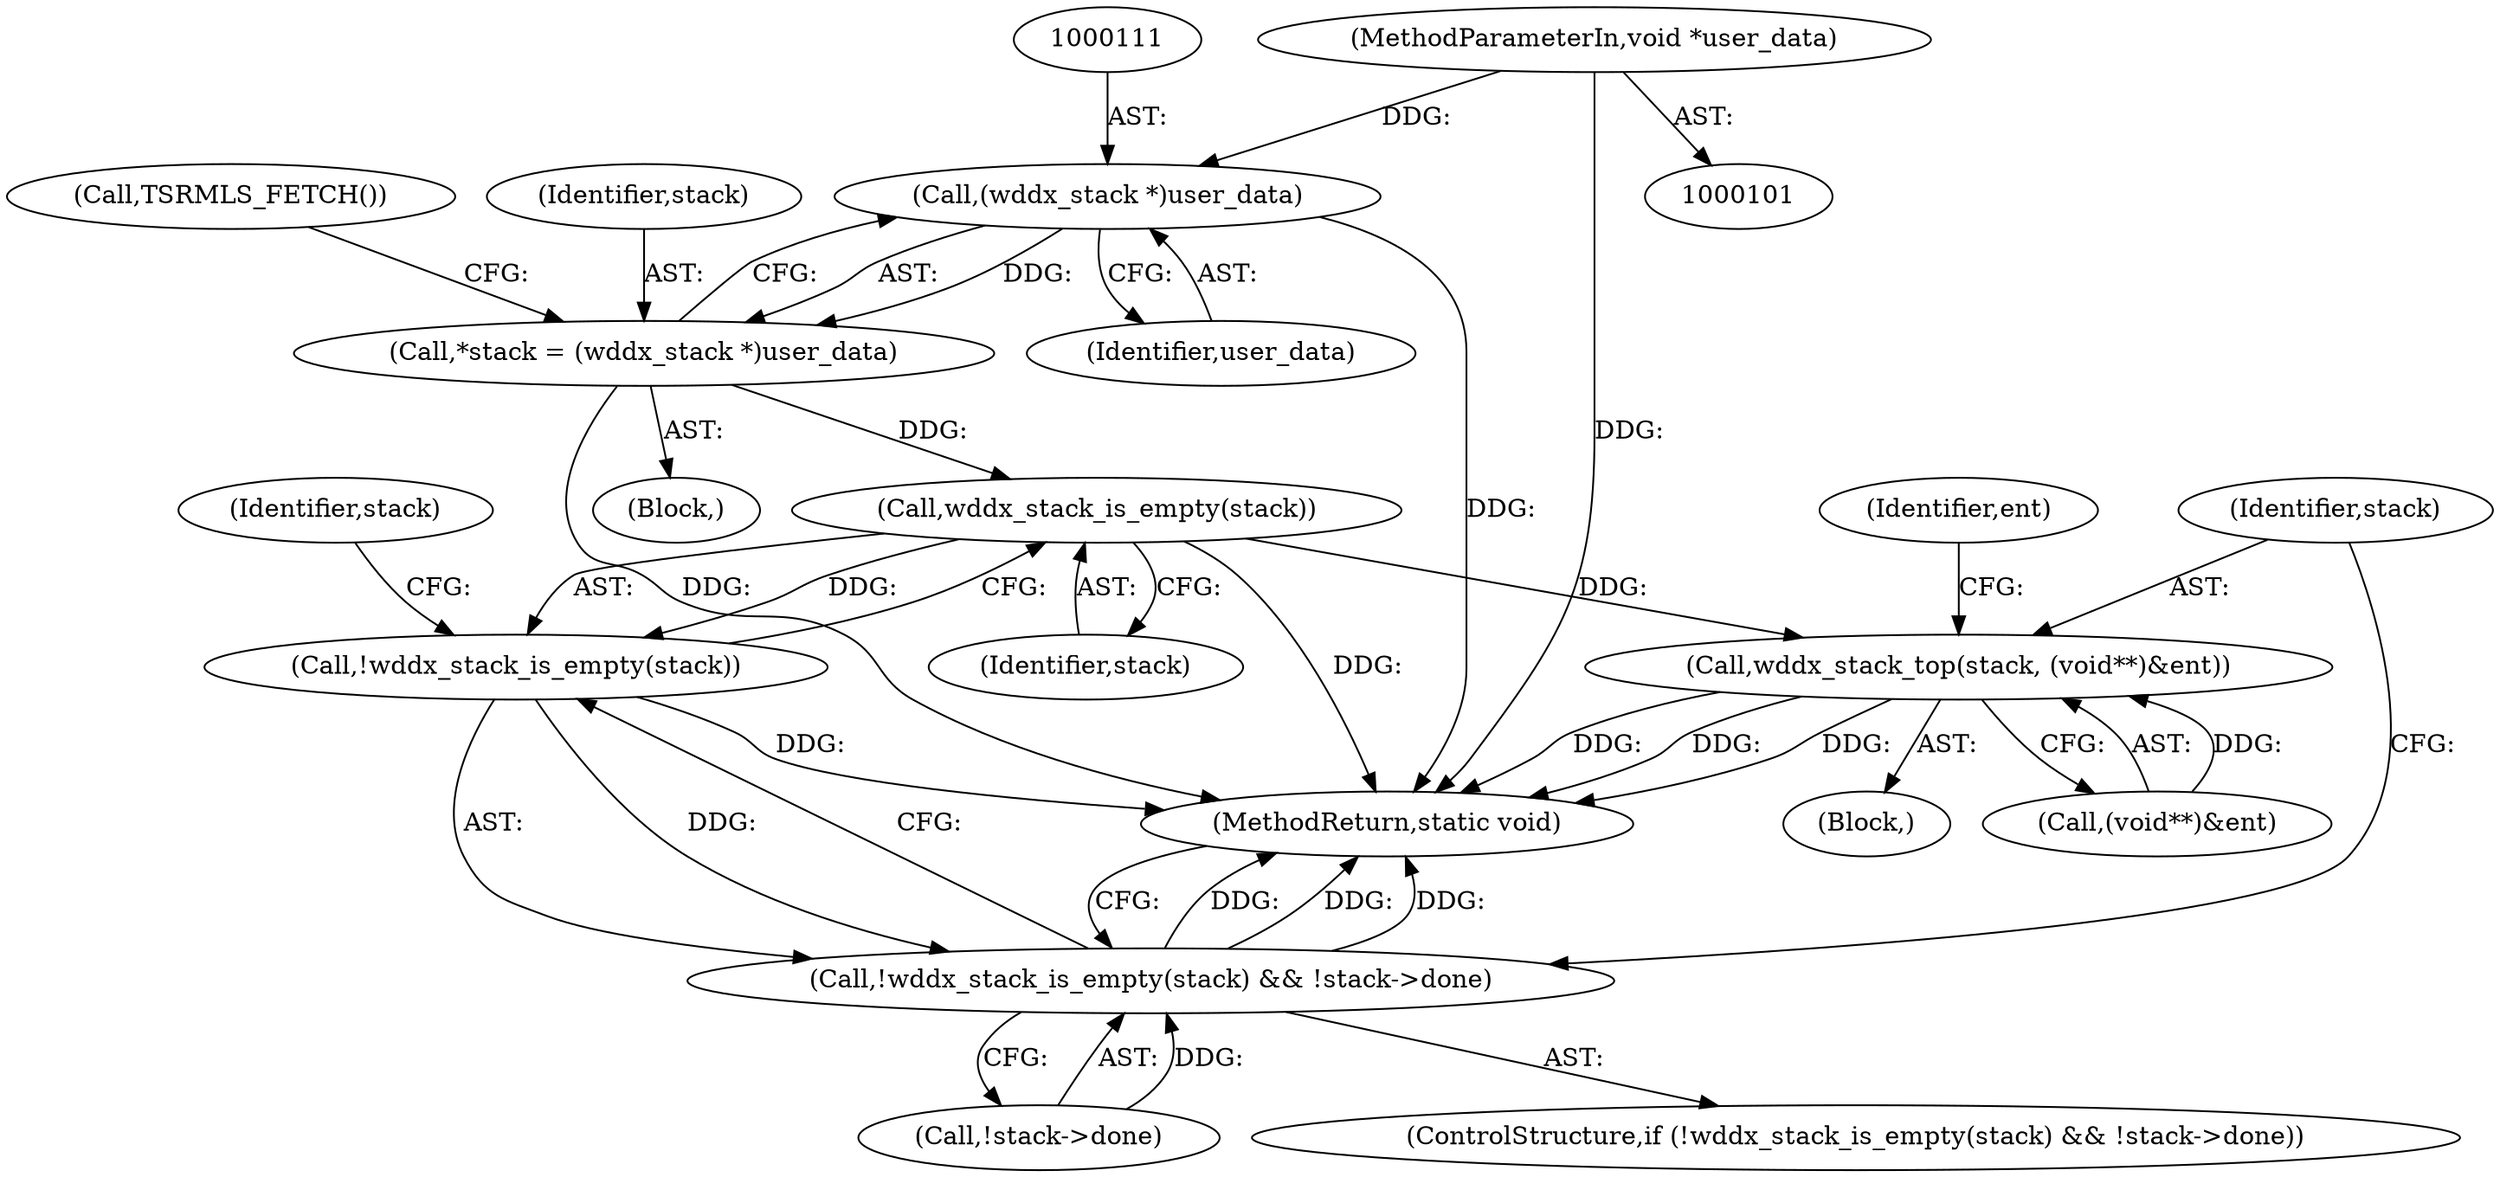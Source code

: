 digraph "0_php-src_a44c89e8af7c2410f4bfc5e097be2a5d0639a60c?w=1@pointer" {
"1000102" [label="(MethodParameterIn,void *user_data)"];
"1000110" [label="(Call,(wddx_stack *)user_data)"];
"1000108" [label="(Call,*stack = (wddx_stack *)user_data)"];
"1000117" [label="(Call,wddx_stack_is_empty(stack))"];
"1000116" [label="(Call,!wddx_stack_is_empty(stack))"];
"1000115" [label="(Call,!wddx_stack_is_empty(stack) && !stack->done)"];
"1000124" [label="(Call,wddx_stack_top(stack, (void**)&ent))"];
"1000429" [label="(MethodReturn,static void)"];
"1000110" [label="(Call,(wddx_stack *)user_data)"];
"1000112" [label="(Identifier,user_data)"];
"1000119" [label="(Call,!stack->done)"];
"1000117" [label="(Call,wddx_stack_is_empty(stack))"];
"1000109" [label="(Identifier,stack)"];
"1000113" [label="(Call,TSRMLS_FETCH())"];
"1000108" [label="(Call,*stack = (wddx_stack *)user_data)"];
"1000125" [label="(Identifier,stack)"];
"1000116" [label="(Call,!wddx_stack_is_empty(stack))"];
"1000132" [label="(Identifier,ent)"];
"1000118" [label="(Identifier,stack)"];
"1000115" [label="(Call,!wddx_stack_is_empty(stack) && !stack->done)"];
"1000121" [label="(Identifier,stack)"];
"1000114" [label="(ControlStructure,if (!wddx_stack_is_empty(stack) && !stack->done))"];
"1000105" [label="(Block,)"];
"1000123" [label="(Block,)"];
"1000124" [label="(Call,wddx_stack_top(stack, (void**)&ent))"];
"1000126" [label="(Call,(void**)&ent)"];
"1000102" [label="(MethodParameterIn,void *user_data)"];
"1000102" -> "1000101"  [label="AST: "];
"1000102" -> "1000429"  [label="DDG: "];
"1000102" -> "1000110"  [label="DDG: "];
"1000110" -> "1000108"  [label="AST: "];
"1000110" -> "1000112"  [label="CFG: "];
"1000111" -> "1000110"  [label="AST: "];
"1000112" -> "1000110"  [label="AST: "];
"1000108" -> "1000110"  [label="CFG: "];
"1000110" -> "1000429"  [label="DDG: "];
"1000110" -> "1000108"  [label="DDG: "];
"1000108" -> "1000105"  [label="AST: "];
"1000109" -> "1000108"  [label="AST: "];
"1000113" -> "1000108"  [label="CFG: "];
"1000108" -> "1000429"  [label="DDG: "];
"1000108" -> "1000117"  [label="DDG: "];
"1000117" -> "1000116"  [label="AST: "];
"1000117" -> "1000118"  [label="CFG: "];
"1000118" -> "1000117"  [label="AST: "];
"1000116" -> "1000117"  [label="CFG: "];
"1000117" -> "1000429"  [label="DDG: "];
"1000117" -> "1000116"  [label="DDG: "];
"1000117" -> "1000124"  [label="DDG: "];
"1000116" -> "1000115"  [label="AST: "];
"1000121" -> "1000116"  [label="CFG: "];
"1000115" -> "1000116"  [label="CFG: "];
"1000116" -> "1000429"  [label="DDG: "];
"1000116" -> "1000115"  [label="DDG: "];
"1000115" -> "1000114"  [label="AST: "];
"1000115" -> "1000119"  [label="CFG: "];
"1000119" -> "1000115"  [label="AST: "];
"1000125" -> "1000115"  [label="CFG: "];
"1000429" -> "1000115"  [label="CFG: "];
"1000115" -> "1000429"  [label="DDG: "];
"1000115" -> "1000429"  [label="DDG: "];
"1000115" -> "1000429"  [label="DDG: "];
"1000119" -> "1000115"  [label="DDG: "];
"1000124" -> "1000123"  [label="AST: "];
"1000124" -> "1000126"  [label="CFG: "];
"1000125" -> "1000124"  [label="AST: "];
"1000126" -> "1000124"  [label="AST: "];
"1000132" -> "1000124"  [label="CFG: "];
"1000124" -> "1000429"  [label="DDG: "];
"1000124" -> "1000429"  [label="DDG: "];
"1000124" -> "1000429"  [label="DDG: "];
"1000126" -> "1000124"  [label="DDG: "];
}
